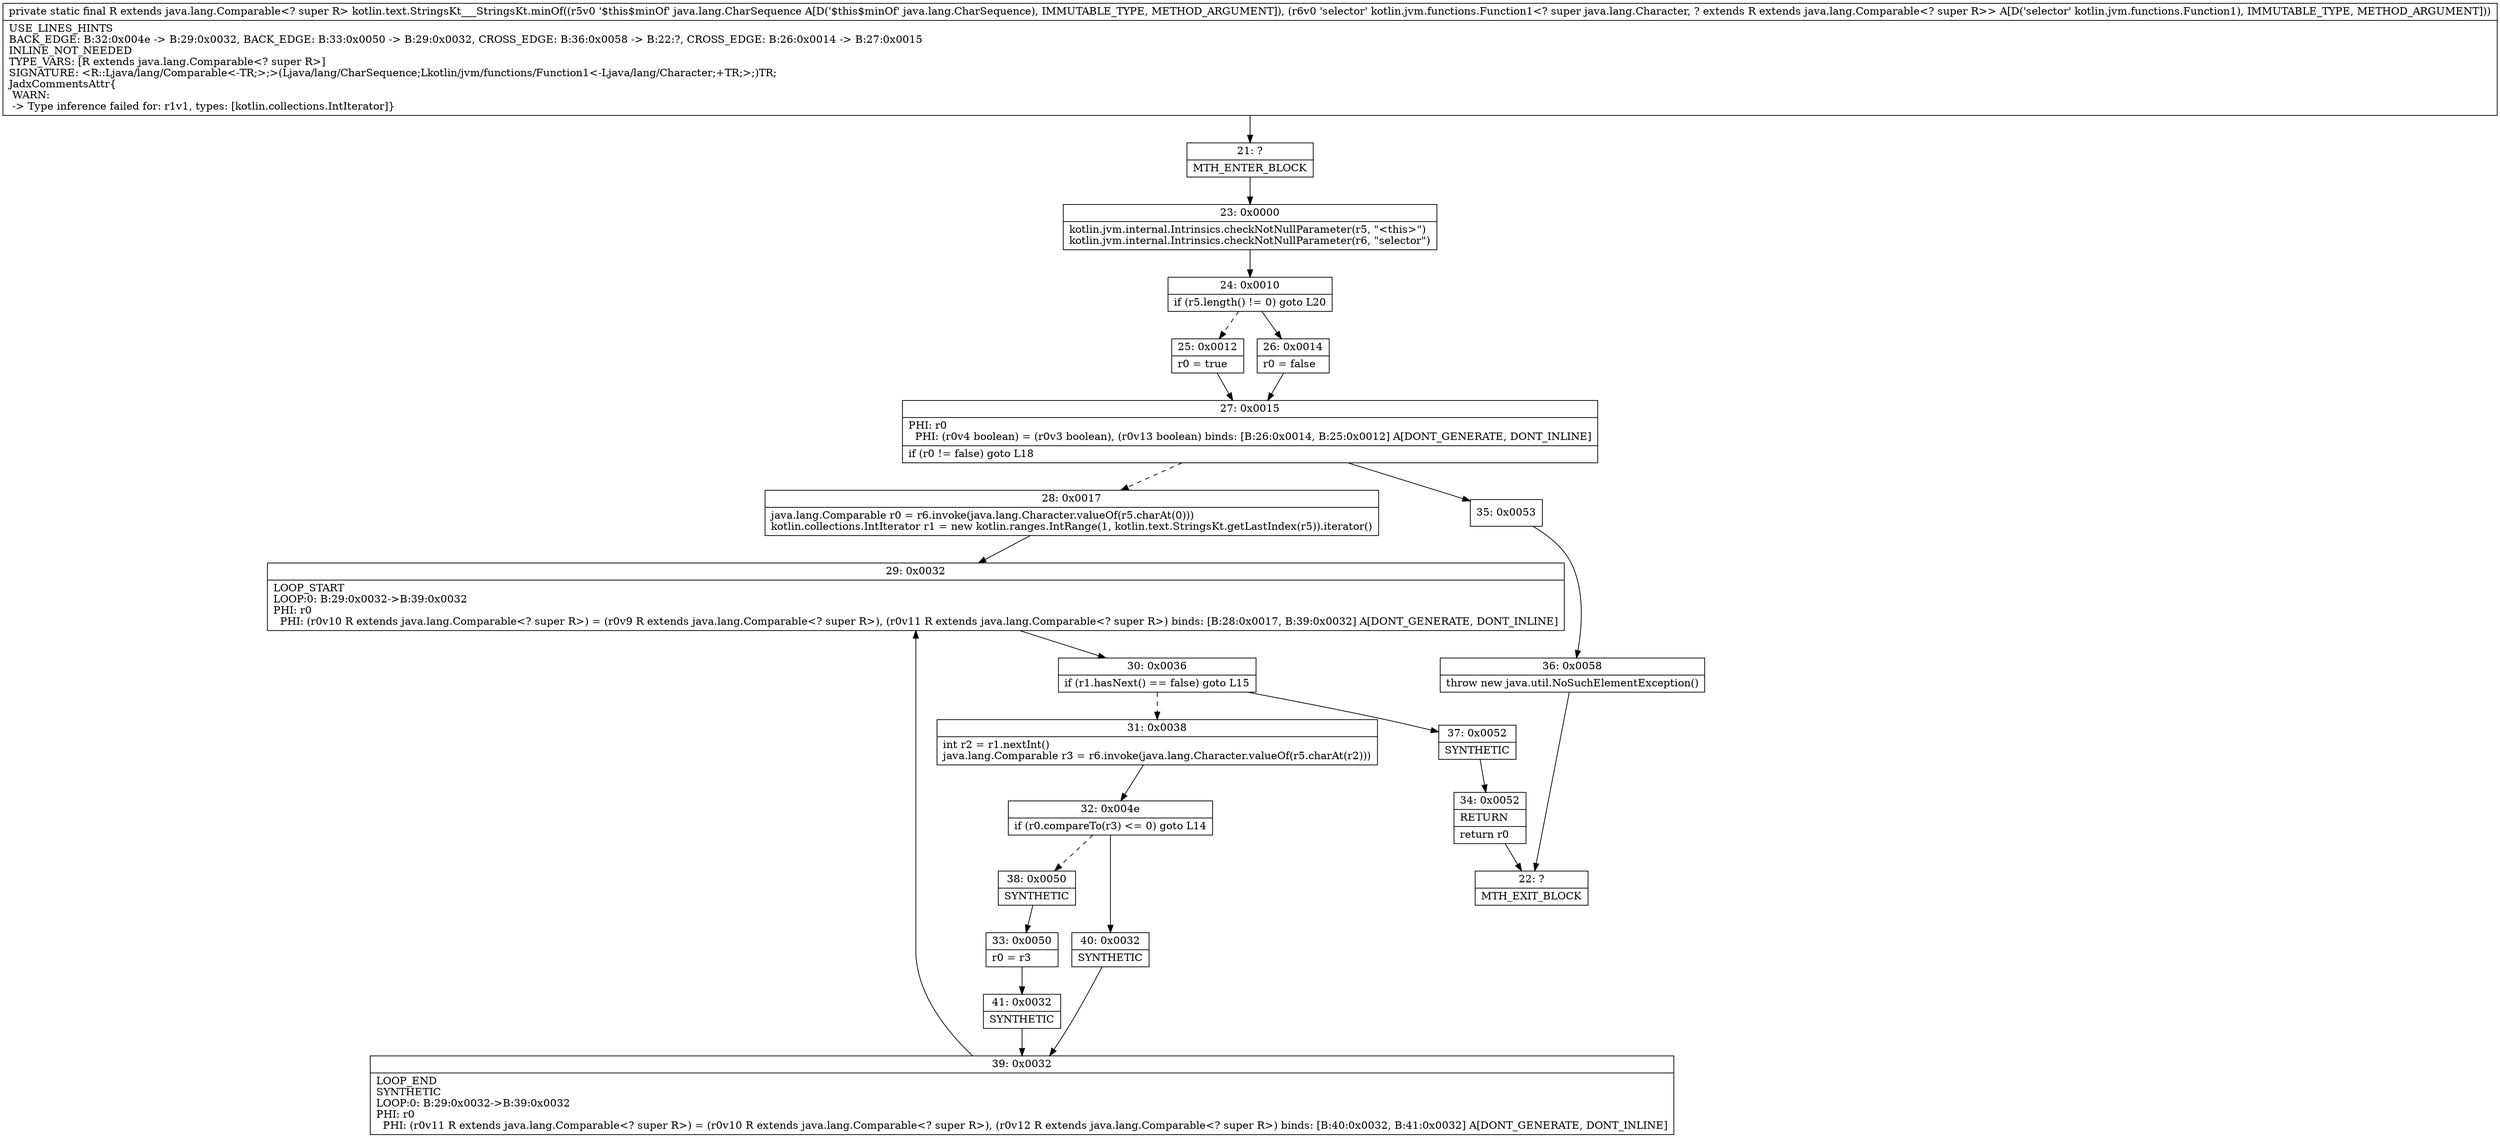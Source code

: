 digraph "CFG forkotlin.text.StringsKt___StringsKt.minOf(Ljava\/lang\/CharSequence;Lkotlin\/jvm\/functions\/Function1;)Ljava\/lang\/Comparable;" {
Node_21 [shape=record,label="{21\:\ ?|MTH_ENTER_BLOCK\l}"];
Node_23 [shape=record,label="{23\:\ 0x0000|kotlin.jvm.internal.Intrinsics.checkNotNullParameter(r5, \"\<this\>\")\lkotlin.jvm.internal.Intrinsics.checkNotNullParameter(r6, \"selector\")\l}"];
Node_24 [shape=record,label="{24\:\ 0x0010|if (r5.length() != 0) goto L20\l}"];
Node_25 [shape=record,label="{25\:\ 0x0012|r0 = true\l}"];
Node_27 [shape=record,label="{27\:\ 0x0015|PHI: r0 \l  PHI: (r0v4 boolean) = (r0v3 boolean), (r0v13 boolean) binds: [B:26:0x0014, B:25:0x0012] A[DONT_GENERATE, DONT_INLINE]\l|if (r0 != false) goto L18\l}"];
Node_28 [shape=record,label="{28\:\ 0x0017|java.lang.Comparable r0 = r6.invoke(java.lang.Character.valueOf(r5.charAt(0)))\lkotlin.collections.IntIterator r1 = new kotlin.ranges.IntRange(1, kotlin.text.StringsKt.getLastIndex(r5)).iterator()\l}"];
Node_29 [shape=record,label="{29\:\ 0x0032|LOOP_START\lLOOP:0: B:29:0x0032\-\>B:39:0x0032\lPHI: r0 \l  PHI: (r0v10 R extends java.lang.Comparable\<? super R\>) = (r0v9 R extends java.lang.Comparable\<? super R\>), (r0v11 R extends java.lang.Comparable\<? super R\>) binds: [B:28:0x0017, B:39:0x0032] A[DONT_GENERATE, DONT_INLINE]\l}"];
Node_30 [shape=record,label="{30\:\ 0x0036|if (r1.hasNext() == false) goto L15\l}"];
Node_31 [shape=record,label="{31\:\ 0x0038|int r2 = r1.nextInt()\ljava.lang.Comparable r3 = r6.invoke(java.lang.Character.valueOf(r5.charAt(r2)))\l}"];
Node_32 [shape=record,label="{32\:\ 0x004e|if (r0.compareTo(r3) \<= 0) goto L14\l}"];
Node_38 [shape=record,label="{38\:\ 0x0050|SYNTHETIC\l}"];
Node_33 [shape=record,label="{33\:\ 0x0050|r0 = r3\l}"];
Node_41 [shape=record,label="{41\:\ 0x0032|SYNTHETIC\l}"];
Node_39 [shape=record,label="{39\:\ 0x0032|LOOP_END\lSYNTHETIC\lLOOP:0: B:29:0x0032\-\>B:39:0x0032\lPHI: r0 \l  PHI: (r0v11 R extends java.lang.Comparable\<? super R\>) = (r0v10 R extends java.lang.Comparable\<? super R\>), (r0v12 R extends java.lang.Comparable\<? super R\>) binds: [B:40:0x0032, B:41:0x0032] A[DONT_GENERATE, DONT_INLINE]\l}"];
Node_40 [shape=record,label="{40\:\ 0x0032|SYNTHETIC\l}"];
Node_37 [shape=record,label="{37\:\ 0x0052|SYNTHETIC\l}"];
Node_34 [shape=record,label="{34\:\ 0x0052|RETURN\l|return r0\l}"];
Node_22 [shape=record,label="{22\:\ ?|MTH_EXIT_BLOCK\l}"];
Node_35 [shape=record,label="{35\:\ 0x0053}"];
Node_36 [shape=record,label="{36\:\ 0x0058|throw new java.util.NoSuchElementException()\l}"];
Node_26 [shape=record,label="{26\:\ 0x0014|r0 = false\l}"];
MethodNode[shape=record,label="{private static final R extends java.lang.Comparable\<? super R\> kotlin.text.StringsKt___StringsKt.minOf((r5v0 '$this$minOf' java.lang.CharSequence A[D('$this$minOf' java.lang.CharSequence), IMMUTABLE_TYPE, METHOD_ARGUMENT]), (r6v0 'selector' kotlin.jvm.functions.Function1\<? super java.lang.Character, ? extends R extends java.lang.Comparable\<? super R\>\> A[D('selector' kotlin.jvm.functions.Function1), IMMUTABLE_TYPE, METHOD_ARGUMENT]))  | USE_LINES_HINTS\lBACK_EDGE: B:32:0x004e \-\> B:29:0x0032, BACK_EDGE: B:33:0x0050 \-\> B:29:0x0032, CROSS_EDGE: B:36:0x0058 \-\> B:22:?, CROSS_EDGE: B:26:0x0014 \-\> B:27:0x0015\lINLINE_NOT_NEEDED\lTYPE_VARS: [R extends java.lang.Comparable\<? super R\>]\lSIGNATURE: \<R::Ljava\/lang\/Comparable\<\-TR;\>;\>(Ljava\/lang\/CharSequence;Lkotlin\/jvm\/functions\/Function1\<\-Ljava\/lang\/Character;+TR;\>;)TR;\lJadxCommentsAttr\{\l WARN: \l \-\> Type inference failed for: r1v1, types: [kotlin.collections.IntIterator]\}\l}"];
MethodNode -> Node_21;Node_21 -> Node_23;
Node_23 -> Node_24;
Node_24 -> Node_25[style=dashed];
Node_24 -> Node_26;
Node_25 -> Node_27;
Node_27 -> Node_28[style=dashed];
Node_27 -> Node_35;
Node_28 -> Node_29;
Node_29 -> Node_30;
Node_30 -> Node_31[style=dashed];
Node_30 -> Node_37;
Node_31 -> Node_32;
Node_32 -> Node_38[style=dashed];
Node_32 -> Node_40;
Node_38 -> Node_33;
Node_33 -> Node_41;
Node_41 -> Node_39;
Node_39 -> Node_29;
Node_40 -> Node_39;
Node_37 -> Node_34;
Node_34 -> Node_22;
Node_35 -> Node_36;
Node_36 -> Node_22;
Node_26 -> Node_27;
}

